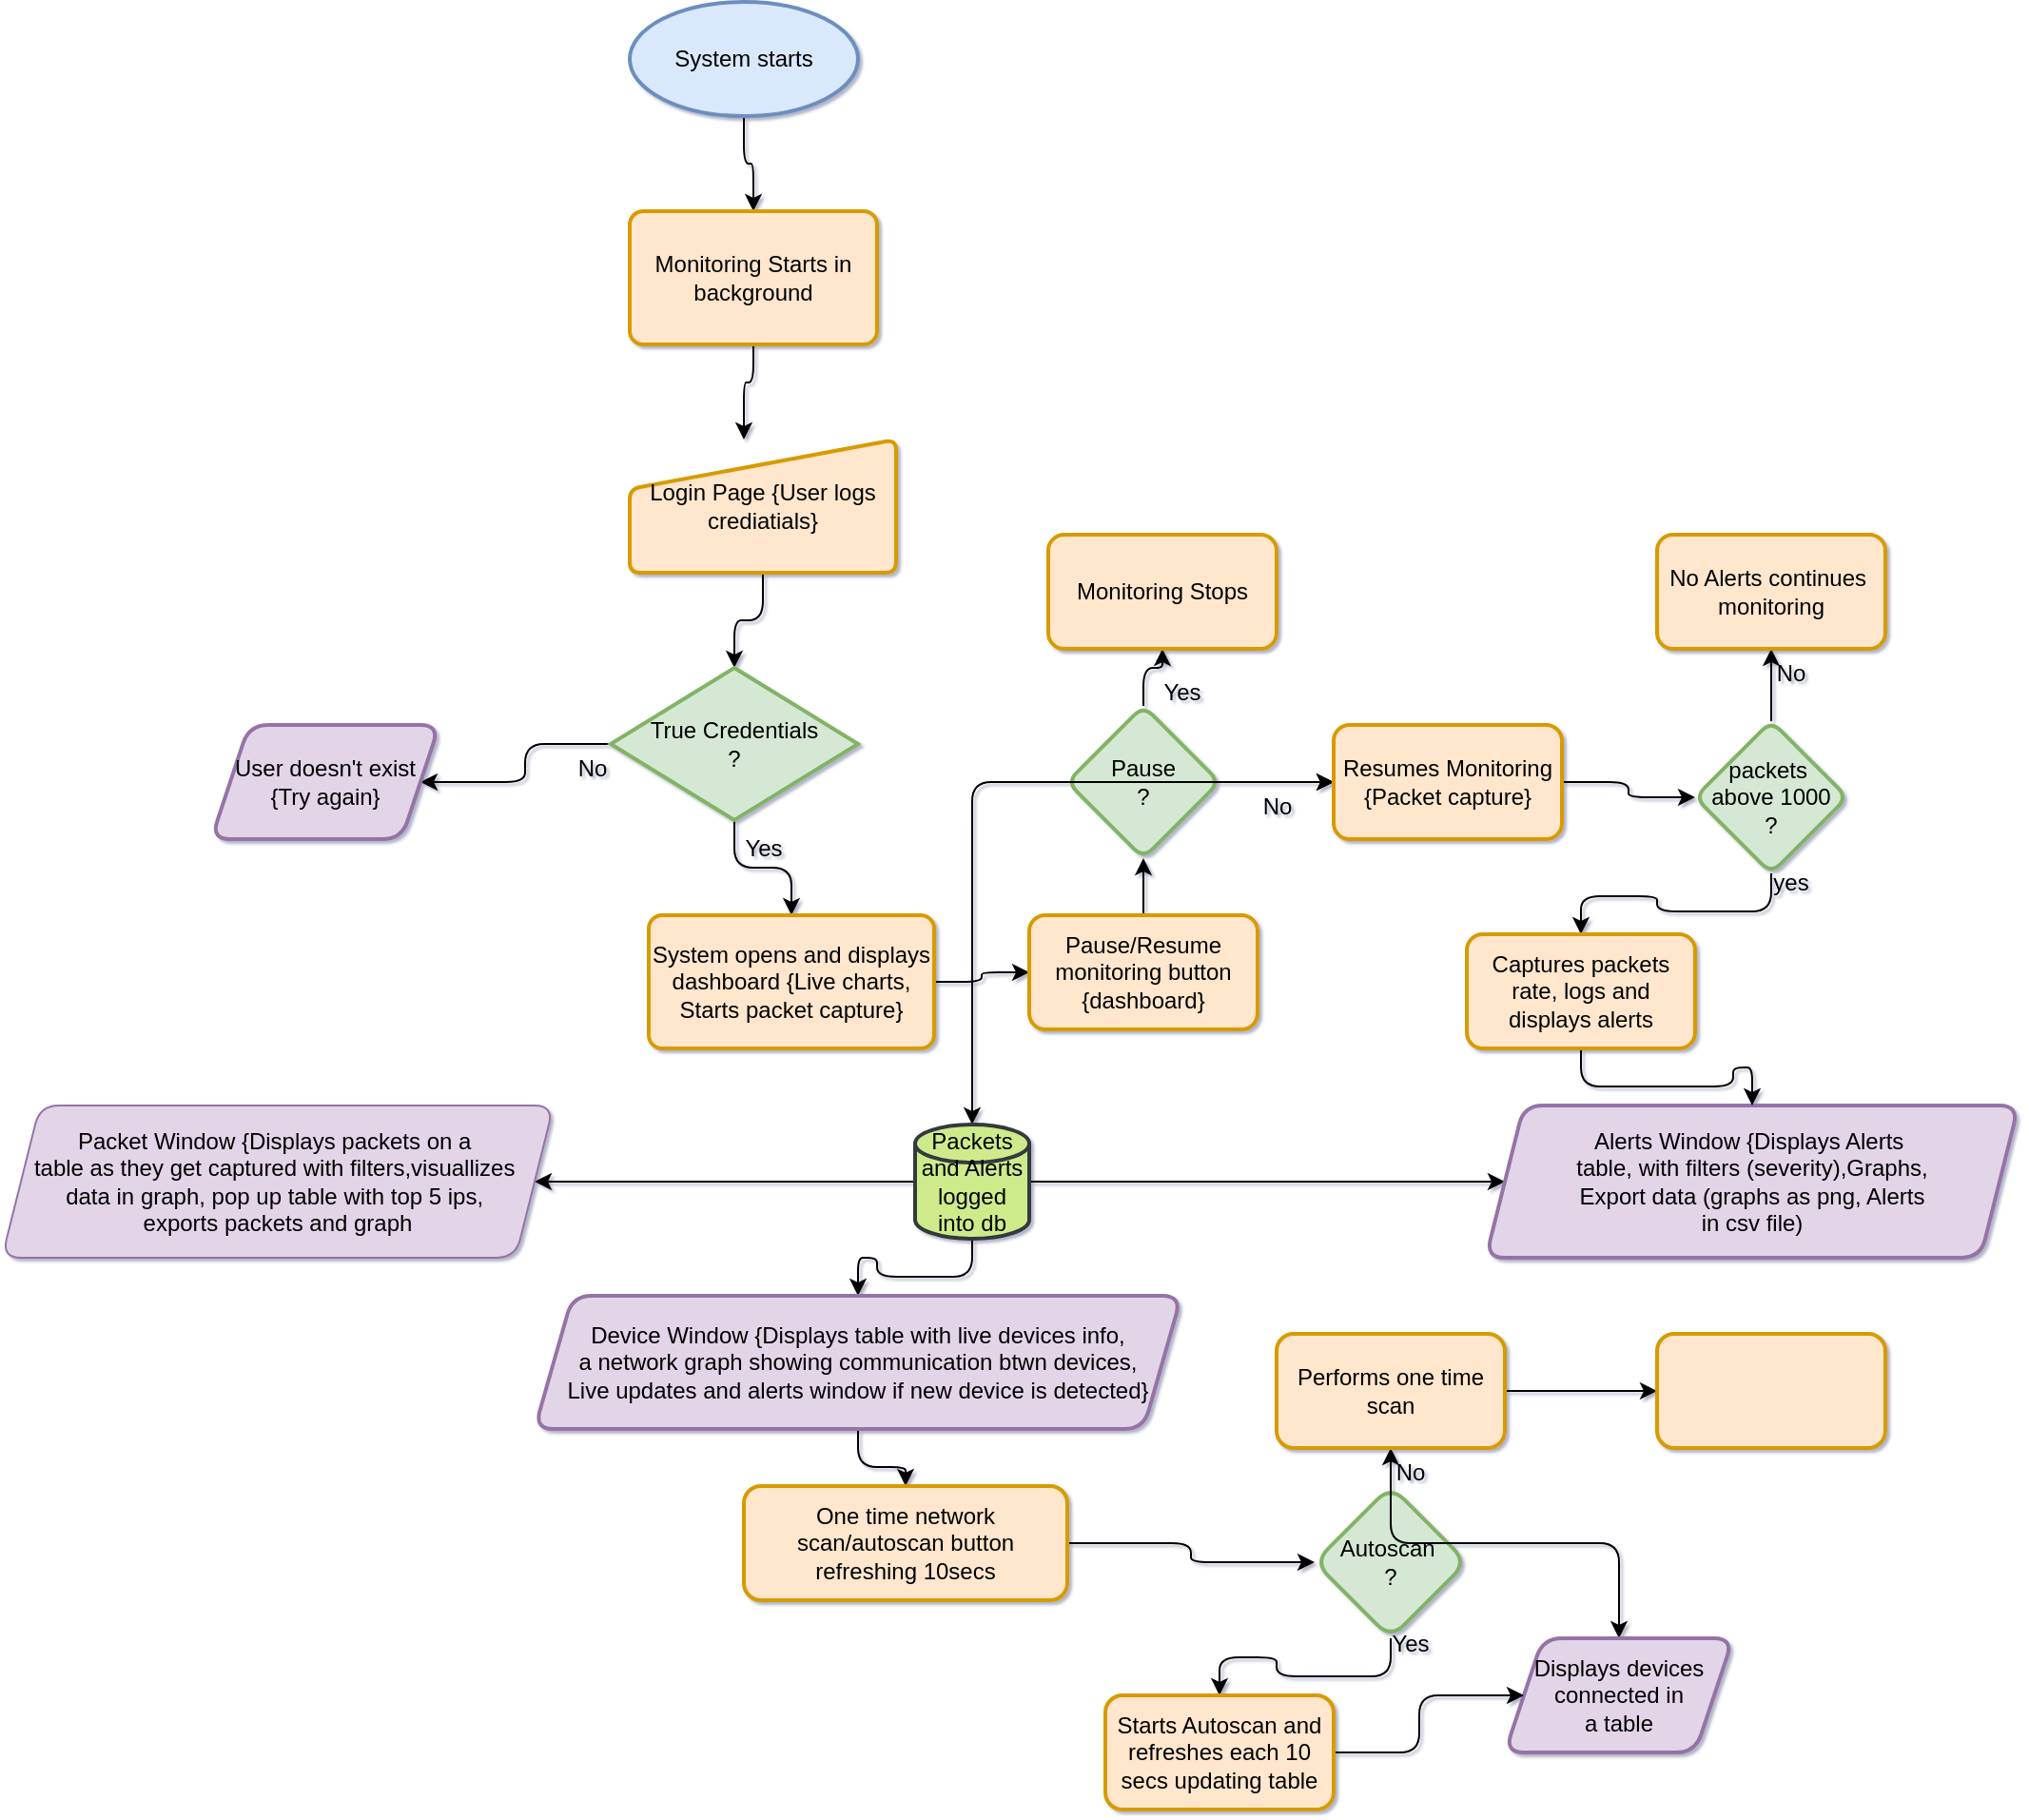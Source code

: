 <mxfile version="26.1.3">
  <diagram name="Page-1" id="mZfDu2OdAP6P9Ze1jKG5">
    <mxGraphModel dx="1434" dy="820" grid="1" gridSize="10" guides="1" tooltips="1" connect="1" arrows="1" fold="1" page="1" pageScale="1" pageWidth="1169" pageHeight="827" background="#ffffff" math="0" shadow="1" adaptiveColors="auto">
      <root>
        <mxCell id="0" />
        <mxCell id="1" parent="0" />
        <mxCell id="j93ZyQIM0atcmIjquwag-22" value="" style="edgeStyle=orthogonalEdgeStyle;rounded=1;orthogonalLoop=1;jettySize=auto;html=1;" parent="1" source="j93ZyQIM0atcmIjquwag-2" target="j93ZyQIM0atcmIjquwag-6" edge="1">
          <mxGeometry relative="1" as="geometry" />
        </mxCell>
        <mxCell id="j93ZyQIM0atcmIjquwag-2" value="System starts" style="strokeWidth=2;html=1;shape=mxgraph.flowchart.start_1;whiteSpace=wrap;fillColor=#dae8fc;strokeColor=#6c8ebf;rounded=1;" parent="1" vertex="1">
          <mxGeometry x="370" y="20" width="120" height="60" as="geometry" />
        </mxCell>
        <mxCell id="j93ZyQIM0atcmIjquwag-23" value="" style="edgeStyle=orthogonalEdgeStyle;rounded=1;orthogonalLoop=1;jettySize=auto;html=1;" parent="1" source="j93ZyQIM0atcmIjquwag-6" target="j93ZyQIM0atcmIjquwag-9" edge="1">
          <mxGeometry relative="1" as="geometry">
            <Array as="points">
              <mxPoint x="435" y="220" />
              <mxPoint x="430" y="220" />
            </Array>
          </mxGeometry>
        </mxCell>
        <mxCell id="j93ZyQIM0atcmIjquwag-6" value="Monitoring Starts in background" style="rounded=1;whiteSpace=wrap;html=1;absoluteArcSize=1;arcSize=14;strokeWidth=2;fillColor=#ffe6cc;strokeColor=#d79b00;" parent="1" vertex="1">
          <mxGeometry x="370" y="130" width="130" height="70" as="geometry" />
        </mxCell>
        <mxCell id="j93ZyQIM0atcmIjquwag-24" value="" style="edgeStyle=orthogonalEdgeStyle;rounded=1;orthogonalLoop=1;jettySize=auto;html=1;" parent="1" source="j93ZyQIM0atcmIjquwag-9" target="j93ZyQIM0atcmIjquwag-11" edge="1">
          <mxGeometry relative="1" as="geometry" />
        </mxCell>
        <mxCell id="j93ZyQIM0atcmIjquwag-9" value="Login Page {User logs crediatials}" style="rounded=1;whiteSpace=wrap;html=1;absoluteArcSize=1;arcSize=11;strokeWidth=2;fillColor=#ffe6cc;strokeColor=#d79b00;shape=manualInput;size=26;" parent="1" vertex="1">
          <mxGeometry x="370" y="250" width="140" height="70" as="geometry" />
        </mxCell>
        <mxCell id="j93ZyQIM0atcmIjquwag-25" value="" style="edgeStyle=orthogonalEdgeStyle;rounded=1;orthogonalLoop=1;jettySize=auto;html=1;" parent="1" source="j93ZyQIM0atcmIjquwag-11" target="j93ZyQIM0atcmIjquwag-19" edge="1">
          <mxGeometry relative="1" as="geometry" />
        </mxCell>
        <mxCell id="j93ZyQIM0atcmIjquwag-28" value="" style="edgeStyle=orthogonalEdgeStyle;rounded=1;orthogonalLoop=1;jettySize=auto;html=1;" parent="1" source="j93ZyQIM0atcmIjquwag-11" target="j93ZyQIM0atcmIjquwag-27" edge="1">
          <mxGeometry relative="1" as="geometry" />
        </mxCell>
        <mxCell id="j93ZyQIM0atcmIjquwag-11" value="True Credentials&lt;div&gt;?&lt;/div&gt;" style="strokeWidth=2;html=1;shape=mxgraph.flowchart.decision;whiteSpace=wrap;fillColor=#d5e8d4;strokeColor=#82b366;rounded=1;" parent="1" vertex="1">
          <mxGeometry x="360" y="370" width="130" height="80" as="geometry" />
        </mxCell>
        <mxCell id="j93ZyQIM0atcmIjquwag-13" value="Yes" style="text;html=1;align=center;verticalAlign=middle;resizable=0;points=[];autosize=1;strokeColor=none;fillColor=none;rounded=1;" parent="1" vertex="1">
          <mxGeometry x="420" y="450" width="40" height="30" as="geometry" />
        </mxCell>
        <mxCell id="j93ZyQIM0atcmIjquwag-21" value="" style="edgeStyle=orthogonalEdgeStyle;rounded=1;orthogonalLoop=1;jettySize=auto;html=1;" parent="1" source="j93ZyQIM0atcmIjquwag-19" target="j93ZyQIM0atcmIjquwag-20" edge="1">
          <mxGeometry relative="1" as="geometry" />
        </mxCell>
        <mxCell id="j93ZyQIM0atcmIjquwag-19" value="System opens and displays dashboard {Live charts, Starts packet capture}" style="rounded=1;whiteSpace=wrap;html=1;absoluteArcSize=1;arcSize=14;strokeWidth=2;fillColor=#ffe6cc;strokeColor=#d79b00;" parent="1" vertex="1">
          <mxGeometry x="380" y="500" width="150" height="70" as="geometry" />
        </mxCell>
        <mxCell id="j93ZyQIM0atcmIjquwag-31" value="" style="edgeStyle=orthogonalEdgeStyle;rounded=1;orthogonalLoop=1;jettySize=auto;html=1;" parent="1" source="j93ZyQIM0atcmIjquwag-20" target="j93ZyQIM0atcmIjquwag-30" edge="1">
          <mxGeometry relative="1" as="geometry" />
        </mxCell>
        <mxCell id="j93ZyQIM0atcmIjquwag-20" value="Pause/Resume monitoring button {dashboard}" style="rounded=1;whiteSpace=wrap;html=1;fillColor=#ffe6cc;strokeColor=#d79b00;arcSize=14;strokeWidth=2;" parent="1" vertex="1">
          <mxGeometry x="580" y="500" width="120" height="60" as="geometry" />
        </mxCell>
        <mxCell id="j93ZyQIM0atcmIjquwag-27" value="User doesn&#39;t exist&lt;div&gt;{Try again}&lt;/div&gt;" style="shape=parallelogram;perimeter=parallelogramPerimeter;whiteSpace=wrap;html=1;fixedSize=1;fillColor=#e1d5e7;strokeColor=#9673a6;strokeWidth=2;rounded=1;" parent="1" vertex="1">
          <mxGeometry x="150" y="400" width="120" height="60" as="geometry" />
        </mxCell>
        <mxCell id="j93ZyQIM0atcmIjquwag-29" value="No" style="text;html=1;align=center;verticalAlign=middle;resizable=0;points=[];autosize=1;strokeColor=none;fillColor=none;rounded=1;" parent="1" vertex="1">
          <mxGeometry x="330" y="408" width="40" height="30" as="geometry" />
        </mxCell>
        <mxCell id="j93ZyQIM0atcmIjquwag-33" value="" style="edgeStyle=orthogonalEdgeStyle;rounded=1;orthogonalLoop=1;jettySize=auto;html=1;" parent="1" source="j93ZyQIM0atcmIjquwag-30" target="j93ZyQIM0atcmIjquwag-32" edge="1">
          <mxGeometry relative="1" as="geometry" />
        </mxCell>
        <mxCell id="j93ZyQIM0atcmIjquwag-36" value="" style="edgeStyle=orthogonalEdgeStyle;rounded=1;orthogonalLoop=1;jettySize=auto;html=1;" parent="1" source="j93ZyQIM0atcmIjquwag-30" target="j93ZyQIM0atcmIjquwag-35" edge="1">
          <mxGeometry relative="1" as="geometry" />
        </mxCell>
        <mxCell id="j93ZyQIM0atcmIjquwag-38" value="" style="edgeStyle=orthogonalEdgeStyle;rounded=1;orthogonalLoop=1;jettySize=auto;html=1;" parent="1" source="j93ZyQIM0atcmIjquwag-30" target="j93ZyQIM0atcmIjquwag-35" edge="1">
          <mxGeometry relative="1" as="geometry" />
        </mxCell>
        <mxCell id="j93ZyQIM0atcmIjquwag-30" value="Pause&lt;div&gt;?&lt;/div&gt;" style="rhombus;whiteSpace=wrap;html=1;fillColor=#d5e8d4;strokeColor=#82b366;rounded=1;arcSize=14;strokeWidth=2;" parent="1" vertex="1">
          <mxGeometry x="600" y="390" width="80" height="80" as="geometry" />
        </mxCell>
        <mxCell id="j93ZyQIM0atcmIjquwag-32" value="Monitoring Stops" style="whiteSpace=wrap;html=1;fillColor=#ffe6cc;strokeColor=#d79b00;rounded=1;arcSize=14;strokeWidth=2;" parent="1" vertex="1">
          <mxGeometry x="590" y="300" width="120" height="60" as="geometry" />
        </mxCell>
        <mxCell id="j93ZyQIM0atcmIjquwag-34" value="Yes" style="text;html=1;align=center;verticalAlign=middle;resizable=0;points=[];autosize=1;strokeColor=none;fillColor=none;rounded=1;" parent="1" vertex="1">
          <mxGeometry x="640" y="368" width="40" height="30" as="geometry" />
        </mxCell>
        <mxCell id="j93ZyQIM0atcmIjquwag-41" value="" style="edgeStyle=orthogonalEdgeStyle;rounded=1;orthogonalLoop=1;jettySize=auto;html=1;" parent="1" source="j93ZyQIM0atcmIjquwag-35" target="j93ZyQIM0atcmIjquwag-40" edge="1">
          <mxGeometry relative="1" as="geometry" />
        </mxCell>
        <mxCell id="j93ZyQIM0atcmIjquwag-52" value="" style="edgeStyle=orthogonalEdgeStyle;rounded=1;orthogonalLoop=1;jettySize=auto;html=1;" parent="1" source="j93ZyQIM0atcmIjquwag-35" target="j93ZyQIM0atcmIjquwag-51" edge="1">
          <mxGeometry relative="1" as="geometry" />
        </mxCell>
        <mxCell id="j93ZyQIM0atcmIjquwag-35" value="Resumes Monitoring&lt;div&gt;{Packet capture}&lt;/div&gt;" style="whiteSpace=wrap;html=1;fillColor=#ffe6cc;strokeColor=#d79b00;rounded=1;arcSize=14;strokeWidth=2;" parent="1" vertex="1">
          <mxGeometry x="740" y="400" width="120" height="60" as="geometry" />
        </mxCell>
        <mxCell id="j93ZyQIM0atcmIjquwag-39" value="No" style="text;html=1;align=center;verticalAlign=middle;resizable=0;points=[];autosize=1;strokeColor=none;fillColor=none;rounded=1;" parent="1" vertex="1">
          <mxGeometry x="690" y="428" width="40" height="30" as="geometry" />
        </mxCell>
        <mxCell id="j93ZyQIM0atcmIjquwag-48" value="" style="edgeStyle=orthogonalEdgeStyle;rounded=1;orthogonalLoop=1;jettySize=auto;html=1;" parent="1" source="j93ZyQIM0atcmIjquwag-40" target="j93ZyQIM0atcmIjquwag-46" edge="1">
          <mxGeometry relative="1" as="geometry" />
        </mxCell>
        <mxCell id="j93ZyQIM0atcmIjquwag-50" value="" style="edgeStyle=orthogonalEdgeStyle;rounded=1;orthogonalLoop=1;jettySize=auto;html=1;" parent="1" source="j93ZyQIM0atcmIjquwag-40" target="j93ZyQIM0atcmIjquwag-49" edge="1">
          <mxGeometry relative="1" as="geometry" />
        </mxCell>
        <mxCell id="RZd6v6jU7zZwrwbBFV0q-2" value="" style="edgeStyle=orthogonalEdgeStyle;rounded=1;orthogonalLoop=1;jettySize=auto;html=1;" edge="1" parent="1" source="j93ZyQIM0atcmIjquwag-40" target="RZd6v6jU7zZwrwbBFV0q-1">
          <mxGeometry relative="1" as="geometry" />
        </mxCell>
        <mxCell id="j93ZyQIM0atcmIjquwag-40" value="Packets and Alerts logged into db" style="strokeWidth=2;html=1;shape=mxgraph.flowchart.database;whiteSpace=wrap;fillColor=#cdeb8b;strokeColor=#36393d;rounded=1;" parent="1" vertex="1">
          <mxGeometry x="520" y="610" width="60" height="60" as="geometry" />
        </mxCell>
        <mxCell id="j93ZyQIM0atcmIjquwag-46" value="Packet Window {Displays packets on a&amp;nbsp;&lt;div&gt;table as they get captured with filters,visuallizes&amp;nbsp;&lt;/div&gt;&lt;div&gt;data in graph, pop up table with top 5 ips,&amp;nbsp;&lt;/div&gt;&lt;div&gt;exports packets and graph&lt;/div&gt;" style="shape=parallelogram;perimeter=parallelogramPerimeter;whiteSpace=wrap;html=1;fixedSize=1;fillColor=#e1d5e7;strokeColor=#9673a6;rounded=1;" parent="1" vertex="1">
          <mxGeometry x="40" y="600" width="290" height="80" as="geometry" />
        </mxCell>
        <mxCell id="j93ZyQIM0atcmIjquwag-49" value="Alerts Window&amp;nbsp;&lt;span style=&quot;background-color: transparent; color: light-dark(rgb(0, 0, 0), rgb(255, 255, 255));&quot;&gt;{Displays Alerts&amp;nbsp;&lt;/span&gt;&lt;div&gt;table, with filters (severity),Graphs,&lt;/div&gt;&lt;div&gt;Export data (graphs as png, Alerts&lt;/div&gt;&lt;div&gt;in csv file)&lt;/div&gt;" style="shape=parallelogram;perimeter=parallelogramPerimeter;whiteSpace=wrap;html=1;fixedSize=1;fillColor=#e1d5e7;strokeColor=#9673a6;strokeWidth=2;rounded=1;" parent="1" vertex="1">
          <mxGeometry x="820" y="600" width="280" height="80" as="geometry" />
        </mxCell>
        <mxCell id="j93ZyQIM0atcmIjquwag-54" value="" style="edgeStyle=orthogonalEdgeStyle;rounded=1;orthogonalLoop=1;jettySize=auto;html=1;" parent="1" source="j93ZyQIM0atcmIjquwag-51" target="j93ZyQIM0atcmIjquwag-53" edge="1">
          <mxGeometry relative="1" as="geometry" />
        </mxCell>
        <mxCell id="RZd6v6jU7zZwrwbBFV0q-5" value="" style="edgeStyle=orthogonalEdgeStyle;rounded=1;orthogonalLoop=1;jettySize=auto;html=1;" edge="1" parent="1" source="j93ZyQIM0atcmIjquwag-51" target="RZd6v6jU7zZwrwbBFV0q-4">
          <mxGeometry relative="1" as="geometry" />
        </mxCell>
        <mxCell id="j93ZyQIM0atcmIjquwag-51" value="packets&amp;nbsp;&lt;div&gt;above 1000&lt;/div&gt;&lt;div&gt;?&lt;/div&gt;" style="rhombus;whiteSpace=wrap;html=1;fillColor=#d5e8d4;strokeColor=#82b366;rounded=1;arcSize=14;strokeWidth=2;" parent="1" vertex="1">
          <mxGeometry x="930" y="398" width="80" height="80" as="geometry" />
        </mxCell>
        <mxCell id="j93ZyQIM0atcmIjquwag-61" value="" style="edgeStyle=orthogonalEdgeStyle;rounded=1;orthogonalLoop=1;jettySize=auto;html=1;" parent="1" source="j93ZyQIM0atcmIjquwag-53" target="j93ZyQIM0atcmIjquwag-49" edge="1">
          <mxGeometry relative="1" as="geometry" />
        </mxCell>
        <mxCell id="j93ZyQIM0atcmIjquwag-53" value="Captures packets rate, logs and displays alerts" style="whiteSpace=wrap;html=1;fillColor=#ffe6cc;strokeColor=#d79b00;rounded=1;arcSize=14;strokeWidth=2;" parent="1" vertex="1">
          <mxGeometry x="810" y="510" width="120" height="60" as="geometry" />
        </mxCell>
        <mxCell id="j93ZyQIM0atcmIjquwag-55" value="yes" style="text;html=1;align=center;verticalAlign=middle;resizable=0;points=[];autosize=1;strokeColor=none;fillColor=none;rounded=1;" parent="1" vertex="1">
          <mxGeometry x="960" y="468" width="40" height="30" as="geometry" />
        </mxCell>
        <mxCell id="RZd6v6jU7zZwrwbBFV0q-10" value="" style="edgeStyle=orthogonalEdgeStyle;rounded=1;orthogonalLoop=1;jettySize=auto;html=1;" edge="1" parent="1" source="RZd6v6jU7zZwrwbBFV0q-1" target="RZd6v6jU7zZwrwbBFV0q-9">
          <mxGeometry relative="1" as="geometry" />
        </mxCell>
        <mxCell id="RZd6v6jU7zZwrwbBFV0q-1" value="Device Window {Displays table with live devices info,&lt;div&gt;a network graph showing communication btwn devices,&lt;/div&gt;&lt;div&gt;Live updates and alerts window if new device is detected}&lt;/div&gt;" style="shape=parallelogram;perimeter=parallelogramPerimeter;whiteSpace=wrap;html=1;fixedSize=1;fillColor=#e1d5e7;strokeColor=#9673a6;strokeWidth=2;rounded=1;" vertex="1" parent="1">
          <mxGeometry x="320" y="700" width="340" height="70" as="geometry" />
        </mxCell>
        <mxCell id="RZd6v6jU7zZwrwbBFV0q-4" value="No Alerts continues&amp;nbsp;&lt;div&gt;monitoring&lt;/div&gt;" style="rounded=1;whiteSpace=wrap;html=1;fillColor=#ffe6cc;strokeColor=#d79b00;arcSize=14;strokeWidth=2;" vertex="1" parent="1">
          <mxGeometry x="910" y="300" width="120" height="60" as="geometry" />
        </mxCell>
        <mxCell id="RZd6v6jU7zZwrwbBFV0q-6" value="No" style="text;html=1;align=center;verticalAlign=middle;resizable=0;points=[];autosize=1;strokeColor=none;fillColor=none;rounded=1;" vertex="1" parent="1">
          <mxGeometry x="960" y="358" width="40" height="30" as="geometry" />
        </mxCell>
        <mxCell id="RZd6v6jU7zZwrwbBFV0q-13" value="" style="edgeStyle=orthogonalEdgeStyle;rounded=1;orthogonalLoop=1;jettySize=auto;html=1;" edge="1" parent="1" source="RZd6v6jU7zZwrwbBFV0q-9" target="RZd6v6jU7zZwrwbBFV0q-12">
          <mxGeometry relative="1" as="geometry" />
        </mxCell>
        <mxCell id="RZd6v6jU7zZwrwbBFV0q-9" value="One time network scan/autoscan button&lt;div&gt;refreshing 10secs&lt;/div&gt;" style="rounded=1;whiteSpace=wrap;html=1;fillColor=#ffe6cc;strokeColor=#d79b00;strokeWidth=2;" vertex="1" parent="1">
          <mxGeometry x="430" y="800" width="170" height="60" as="geometry" />
        </mxCell>
        <mxCell id="RZd6v6jU7zZwrwbBFV0q-16" value="" style="edgeStyle=orthogonalEdgeStyle;rounded=1;orthogonalLoop=1;jettySize=auto;html=1;" edge="1" parent="1" source="RZd6v6jU7zZwrwbBFV0q-12" target="RZd6v6jU7zZwrwbBFV0q-15">
          <mxGeometry relative="1" as="geometry" />
        </mxCell>
        <mxCell id="RZd6v6jU7zZwrwbBFV0q-21" value="" style="edgeStyle=orthogonalEdgeStyle;rounded=1;orthogonalLoop=1;jettySize=auto;html=1;" edge="1" parent="1" source="RZd6v6jU7zZwrwbBFV0q-12" target="RZd6v6jU7zZwrwbBFV0q-20">
          <mxGeometry relative="1" as="geometry" />
        </mxCell>
        <mxCell id="RZd6v6jU7zZwrwbBFV0q-12" value="Autoscan&amp;nbsp;&lt;div&gt;?&lt;/div&gt;" style="rhombus;whiteSpace=wrap;html=1;fillColor=#d5e8d4;strokeColor=#82b366;rounded=1;strokeWidth=2;" vertex="1" parent="1">
          <mxGeometry x="730" y="800" width="80" height="80" as="geometry" />
        </mxCell>
        <mxCell id="RZd6v6jU7zZwrwbBFV0q-19" value="" style="edgeStyle=orthogonalEdgeStyle;rounded=1;orthogonalLoop=1;jettySize=auto;html=1;" edge="1" parent="1" source="RZd6v6jU7zZwrwbBFV0q-15" target="RZd6v6jU7zZwrwbBFV0q-18">
          <mxGeometry relative="1" as="geometry" />
        </mxCell>
        <mxCell id="RZd6v6jU7zZwrwbBFV0q-30" value="" style="edgeStyle=orthogonalEdgeStyle;rounded=1;orthogonalLoop=1;jettySize=auto;html=1;" edge="1" parent="1" source="RZd6v6jU7zZwrwbBFV0q-15" target="RZd6v6jU7zZwrwbBFV0q-29">
          <mxGeometry relative="1" as="geometry" />
        </mxCell>
        <mxCell id="RZd6v6jU7zZwrwbBFV0q-15" value="Performs one time scan" style="rounded=1;whiteSpace=wrap;html=1;fillColor=#ffe6cc;strokeColor=#d79b00;strokeWidth=2;" vertex="1" parent="1">
          <mxGeometry x="710" y="720" width="120" height="60" as="geometry" />
        </mxCell>
        <mxCell id="RZd6v6jU7zZwrwbBFV0q-17" value="No" style="text;html=1;align=center;verticalAlign=middle;resizable=0;points=[];autosize=1;strokeColor=none;fillColor=none;rounded=1;" vertex="1" parent="1">
          <mxGeometry x="760" y="778" width="40" height="30" as="geometry" />
        </mxCell>
        <mxCell id="RZd6v6jU7zZwrwbBFV0q-18" value="Displays devices&lt;div&gt;connected in&lt;/div&gt;&lt;div&gt;a table&lt;/div&gt;" style="shape=parallelogram;perimeter=parallelogramPerimeter;whiteSpace=wrap;html=1;fixedSize=1;fillColor=#e1d5e7;strokeColor=#9673a6;rounded=1;strokeWidth=2;" vertex="1" parent="1">
          <mxGeometry x="830" y="880" width="120" height="60" as="geometry" />
        </mxCell>
        <mxCell id="RZd6v6jU7zZwrwbBFV0q-27" value="" style="edgeStyle=orthogonalEdgeStyle;rounded=1;orthogonalLoop=1;jettySize=auto;html=1;" edge="1" parent="1" source="RZd6v6jU7zZwrwbBFV0q-20" target="RZd6v6jU7zZwrwbBFV0q-18">
          <mxGeometry relative="1" as="geometry" />
        </mxCell>
        <mxCell id="RZd6v6jU7zZwrwbBFV0q-20" value="Starts Autoscan and refreshes each 10 secs updating table" style="rounded=1;whiteSpace=wrap;html=1;fillColor=#ffe6cc;strokeColor=#d79b00;strokeWidth=2;" vertex="1" parent="1">
          <mxGeometry x="620" y="910" width="120" height="60" as="geometry" />
        </mxCell>
        <mxCell id="RZd6v6jU7zZwrwbBFV0q-22" value="Yes" style="text;html=1;align=center;verticalAlign=middle;resizable=0;points=[];autosize=1;strokeColor=none;fillColor=none;rounded=1;" vertex="1" parent="1">
          <mxGeometry x="760" y="868" width="40" height="30" as="geometry" />
        </mxCell>
        <mxCell id="RZd6v6jU7zZwrwbBFV0q-29" value="" style="whiteSpace=wrap;html=1;fillColor=#ffe6cc;strokeColor=#d79b00;rounded=1;strokeWidth=2;" vertex="1" parent="1">
          <mxGeometry x="910" y="720" width="120" height="60" as="geometry" />
        </mxCell>
      </root>
    </mxGraphModel>
  </diagram>
</mxfile>
